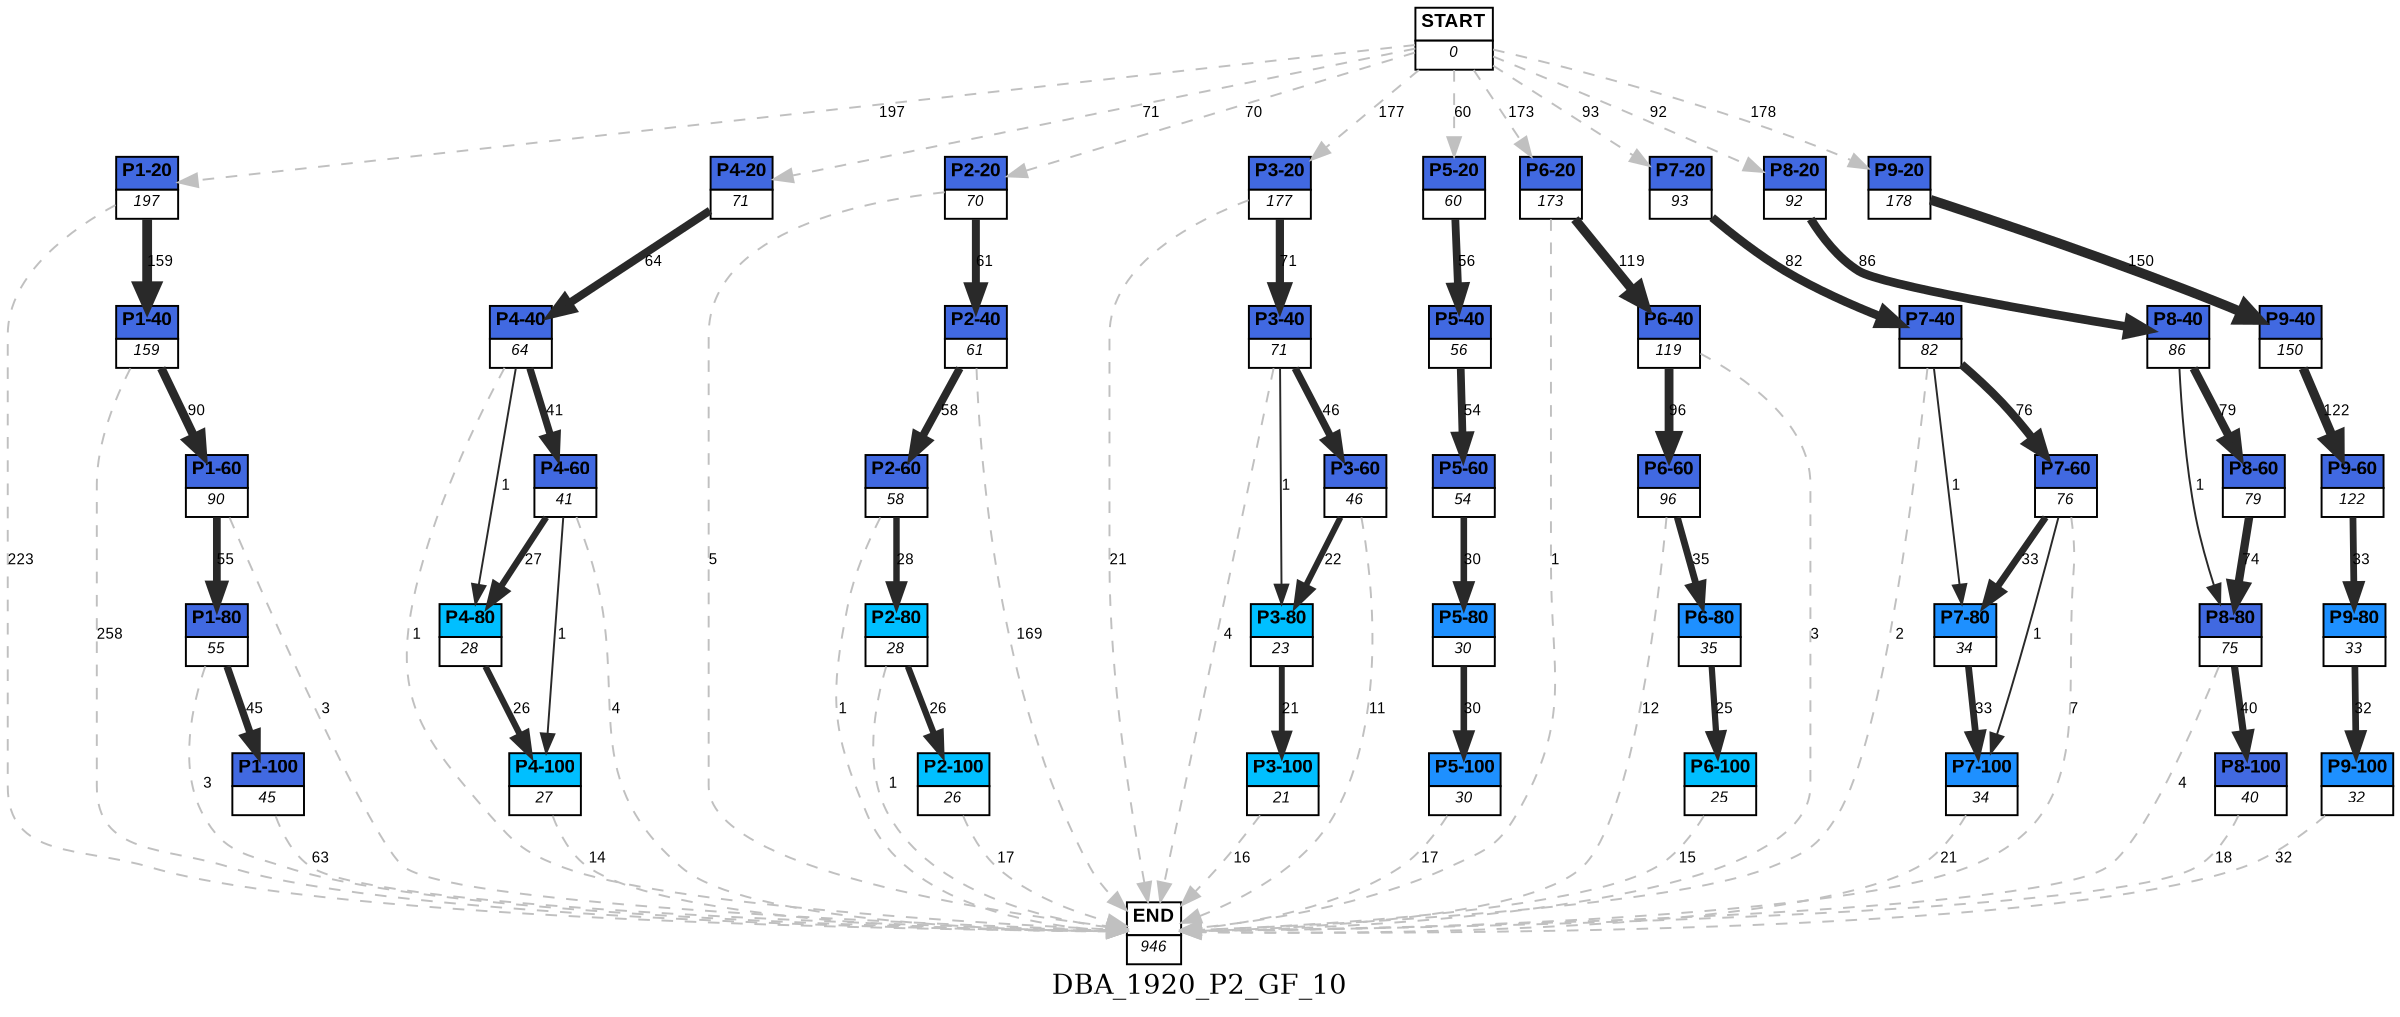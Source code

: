 digraph DBA_1920_P2_GF_10 {
	label=DBA_1920_P2_GF_10;
	dpi = 150
	size="16,11!";
	margin = 0;
"START" [shape=plain, label=<<table border="0" cellborder="1" cellspacing="0"><tr><td bgcolor="white"><FONT face="Arial" POINT-SIZE="10"><b>START</b></FONT></td></tr><tr><td bgcolor="white"><FONT face="Arial" POINT-SIZE="8"><i>0</i></FONT></td></tr></table>>]

"P1-20" [shape=plain, label=<<table border="0" cellborder="1" cellspacing="0"><tr><td bgcolor="royalblue"><FONT face="Arial" POINT-SIZE="10"><b>P1-20</b></FONT></td></tr><tr><td bgcolor="white"><FONT face="Arial" POINT-SIZE="8"><i>197</i></FONT></td></tr></table>>]

"P4-20" [shape=plain, label=<<table border="0" cellborder="1" cellspacing="0"><tr><td bgcolor="royalblue"><FONT face="Arial" POINT-SIZE="10"><b>P4-20</b></FONT></td></tr><tr><td bgcolor="white"><FONT face="Arial" POINT-SIZE="8"><i>71</i></FONT></td></tr></table>>]

"P4-40" [shape=plain, label=<<table border="0" cellborder="1" cellspacing="0"><tr><td bgcolor="royalblue"><FONT face="Arial" POINT-SIZE="10"><b>P4-40</b></FONT></td></tr><tr><td bgcolor="white"><FONT face="Arial" POINT-SIZE="8"><i>64</i></FONT></td></tr></table>>]

"P1-40" [shape=plain, label=<<table border="0" cellborder="1" cellspacing="0"><tr><td bgcolor="royalblue"><FONT face="Arial" POINT-SIZE="10"><b>P1-40</b></FONT></td></tr><tr><td bgcolor="white"><FONT face="Arial" POINT-SIZE="8"><i>159</i></FONT></td></tr></table>>]

"P2-20" [shape=plain, label=<<table border="0" cellborder="1" cellspacing="0"><tr><td bgcolor="royalblue"><FONT face="Arial" POINT-SIZE="10"><b>P2-20</b></FONT></td></tr><tr><td bgcolor="white"><FONT face="Arial" POINT-SIZE="8"><i>70</i></FONT></td></tr></table>>]

"P2-40" [shape=plain, label=<<table border="0" cellborder="1" cellspacing="0"><tr><td bgcolor="royalblue"><FONT face="Arial" POINT-SIZE="10"><b>P2-40</b></FONT></td></tr><tr><td bgcolor="white"><FONT face="Arial" POINT-SIZE="8"><i>61</i></FONT></td></tr></table>>]

"P5-20" [shape=plain, label=<<table border="0" cellborder="1" cellspacing="0"><tr><td bgcolor="royalblue"><FONT face="Arial" POINT-SIZE="10"><b>P5-20</b></FONT></td></tr><tr><td bgcolor="white"><FONT face="Arial" POINT-SIZE="8"><i>60</i></FONT></td></tr></table>>]

"P5-40" [shape=plain, label=<<table border="0" cellborder="1" cellspacing="0"><tr><td bgcolor="royalblue"><FONT face="Arial" POINT-SIZE="10"><b>P5-40</b></FONT></td></tr><tr><td bgcolor="white"><FONT face="Arial" POINT-SIZE="8"><i>56</i></FONT></td></tr></table>>]

"P3-20" [shape=plain, label=<<table border="0" cellborder="1" cellspacing="0"><tr><td bgcolor="royalblue"><FONT face="Arial" POINT-SIZE="10"><b>P3-20</b></FONT></td></tr><tr><td bgcolor="white"><FONT face="Arial" POINT-SIZE="8"><i>177</i></FONT></td></tr></table>>]

"P3-40" [shape=plain, label=<<table border="0" cellborder="1" cellspacing="0"><tr><td bgcolor="royalblue"><FONT face="Arial" POINT-SIZE="10"><b>P3-40</b></FONT></td></tr><tr><td bgcolor="white"><FONT face="Arial" POINT-SIZE="8"><i>71</i></FONT></td></tr></table>>]

"P1-60" [shape=plain, label=<<table border="0" cellborder="1" cellspacing="0"><tr><td bgcolor="royalblue"><FONT face="Arial" POINT-SIZE="10"><b>P1-60</b></FONT></td></tr><tr><td bgcolor="white"><FONT face="Arial" POINT-SIZE="8"><i>90</i></FONT></td></tr></table>>]

"P1-80" [shape=plain, label=<<table border="0" cellborder="1" cellspacing="0"><tr><td bgcolor="royalblue"><FONT face="Arial" POINT-SIZE="10"><b>P1-80</b></FONT></td></tr><tr><td bgcolor="white"><FONT face="Arial" POINT-SIZE="8"><i>55</i></FONT></td></tr></table>>]

"P1-100" [shape=plain, label=<<table border="0" cellborder="1" cellspacing="0"><tr><td bgcolor="royalblue"><FONT face="Arial" POINT-SIZE="10"><b>P1-100</b></FONT></td></tr><tr><td bgcolor="white"><FONT face="Arial" POINT-SIZE="8"><i>45</i></FONT></td></tr></table>>]

"P2-60" [shape=plain, label=<<table border="0" cellborder="1" cellspacing="0"><tr><td bgcolor="royalblue"><FONT face="Arial" POINT-SIZE="10"><b>P2-60</b></FONT></td></tr><tr><td bgcolor="white"><FONT face="Arial" POINT-SIZE="8"><i>58</i></FONT></td></tr></table>>]

"P2-80" [shape=plain, label=<<table border="0" cellborder="1" cellspacing="0"><tr><td bgcolor="deepskyblue"><FONT face="Arial" POINT-SIZE="10"><b>P2-80</b></FONT></td></tr><tr><td bgcolor="white"><FONT face="Arial" POINT-SIZE="8"><i>28</i></FONT></td></tr></table>>]

"P2-100" [shape=plain, label=<<table border="0" cellborder="1" cellspacing="0"><tr><td bgcolor="deepskyblue"><FONT face="Arial" POINT-SIZE="10"><b>P2-100</b></FONT></td></tr><tr><td bgcolor="white"><FONT face="Arial" POINT-SIZE="8"><i>26</i></FONT></td></tr></table>>]

"P3-60" [shape=plain, label=<<table border="0" cellborder="1" cellspacing="0"><tr><td bgcolor="royalblue"><FONT face="Arial" POINT-SIZE="10"><b>P3-60</b></FONT></td></tr><tr><td bgcolor="white"><FONT face="Arial" POINT-SIZE="8"><i>46</i></FONT></td></tr></table>>]

"P4-60" [shape=plain, label=<<table border="0" cellborder="1" cellspacing="0"><tr><td bgcolor="royalblue"><FONT face="Arial" POINT-SIZE="10"><b>P4-60</b></FONT></td></tr><tr><td bgcolor="white"><FONT face="Arial" POINT-SIZE="8"><i>41</i></FONT></td></tr></table>>]

"P5-60" [shape=plain, label=<<table border="0" cellborder="1" cellspacing="0"><tr><td bgcolor="royalblue"><FONT face="Arial" POINT-SIZE="10"><b>P5-60</b></FONT></td></tr><tr><td bgcolor="white"><FONT face="Arial" POINT-SIZE="8"><i>54</i></FONT></td></tr></table>>]

"P5-80" [shape=plain, label=<<table border="0" cellborder="1" cellspacing="0"><tr><td bgcolor="dodgerblue"><FONT face="Arial" POINT-SIZE="10"><b>P5-80</b></FONT></td></tr><tr><td bgcolor="white"><FONT face="Arial" POINT-SIZE="8"><i>30</i></FONT></td></tr></table>>]

"P5-100" [shape=plain, label=<<table border="0" cellborder="1" cellspacing="0"><tr><td bgcolor="dodgerblue"><FONT face="Arial" POINT-SIZE="10"><b>P5-100</b></FONT></td></tr><tr><td bgcolor="white"><FONT face="Arial" POINT-SIZE="8"><i>30</i></FONT></td></tr></table>>]

"P3-80" [shape=plain, label=<<table border="0" cellborder="1" cellspacing="0"><tr><td bgcolor="deepskyblue"><FONT face="Arial" POINT-SIZE="10"><b>P3-80</b></FONT></td></tr><tr><td bgcolor="white"><FONT face="Arial" POINT-SIZE="8"><i>23</i></FONT></td></tr></table>>]

"P3-100" [shape=plain, label=<<table border="0" cellborder="1" cellspacing="0"><tr><td bgcolor="deepskyblue"><FONT face="Arial" POINT-SIZE="10"><b>P3-100</b></FONT></td></tr><tr><td bgcolor="white"><FONT face="Arial" POINT-SIZE="8"><i>21</i></FONT></td></tr></table>>]

"P4-80" [shape=plain, label=<<table border="0" cellborder="1" cellspacing="0"><tr><td bgcolor="deepskyblue"><FONT face="Arial" POINT-SIZE="10"><b>P4-80</b></FONT></td></tr><tr><td bgcolor="white"><FONT face="Arial" POINT-SIZE="8"><i>28</i></FONT></td></tr></table>>]

"P4-100" [shape=plain, label=<<table border="0" cellborder="1" cellspacing="0"><tr><td bgcolor="deepskyblue"><FONT face="Arial" POINT-SIZE="10"><b>P4-100</b></FONT></td></tr><tr><td bgcolor="white"><FONT face="Arial" POINT-SIZE="8"><i>27</i></FONT></td></tr></table>>]

"P6-20" [shape=plain, label=<<table border="0" cellborder="1" cellspacing="0"><tr><td bgcolor="royalblue"><FONT face="Arial" POINT-SIZE="10"><b>P6-20</b></FONT></td></tr><tr><td bgcolor="white"><FONT face="Arial" POINT-SIZE="8"><i>173</i></FONT></td></tr></table>>]

"P6-40" [shape=plain, label=<<table border="0" cellborder="1" cellspacing="0"><tr><td bgcolor="royalblue"><FONT face="Arial" POINT-SIZE="10"><b>P6-40</b></FONT></td></tr><tr><td bgcolor="white"><FONT face="Arial" POINT-SIZE="8"><i>119</i></FONT></td></tr></table>>]

"P6-60" [shape=plain, label=<<table border="0" cellborder="1" cellspacing="0"><tr><td bgcolor="royalblue"><FONT face="Arial" POINT-SIZE="10"><b>P6-60</b></FONT></td></tr><tr><td bgcolor="white"><FONT face="Arial" POINT-SIZE="8"><i>96</i></FONT></td></tr></table>>]

"P7-20" [shape=plain, label=<<table border="0" cellborder="1" cellspacing="0"><tr><td bgcolor="royalblue"><FONT face="Arial" POINT-SIZE="10"><b>P7-20</b></FONT></td></tr><tr><td bgcolor="white"><FONT face="Arial" POINT-SIZE="8"><i>93</i></FONT></td></tr></table>>]

"P7-40" [shape=plain, label=<<table border="0" cellborder="1" cellspacing="0"><tr><td bgcolor="royalblue"><FONT face="Arial" POINT-SIZE="10"><b>P7-40</b></FONT></td></tr><tr><td bgcolor="white"><FONT face="Arial" POINT-SIZE="8"><i>82</i></FONT></td></tr></table>>]

"P8-20" [shape=plain, label=<<table border="0" cellborder="1" cellspacing="0"><tr><td bgcolor="royalblue"><FONT face="Arial" POINT-SIZE="10"><b>P8-20</b></FONT></td></tr><tr><td bgcolor="white"><FONT face="Arial" POINT-SIZE="8"><i>92</i></FONT></td></tr></table>>]

"P8-40" [shape=plain, label=<<table border="0" cellborder="1" cellspacing="0"><tr><td bgcolor="royalblue"><FONT face="Arial" POINT-SIZE="10"><b>P8-40</b></FONT></td></tr><tr><td bgcolor="white"><FONT face="Arial" POINT-SIZE="8"><i>86</i></FONT></td></tr></table>>]

"P8-60" [shape=plain, label=<<table border="0" cellborder="1" cellspacing="0"><tr><td bgcolor="royalblue"><FONT face="Arial" POINT-SIZE="10"><b>P8-60</b></FONT></td></tr><tr><td bgcolor="white"><FONT face="Arial" POINT-SIZE="8"><i>79</i></FONT></td></tr></table>>]

"P8-80" [shape=plain, label=<<table border="0" cellborder="1" cellspacing="0"><tr><td bgcolor="royalblue"><FONT face="Arial" POINT-SIZE="10"><b>P8-80</b></FONT></td></tr><tr><td bgcolor="white"><FONT face="Arial" POINT-SIZE="8"><i>75</i></FONT></td></tr></table>>]

"P9-20" [shape=plain, label=<<table border="0" cellborder="1" cellspacing="0"><tr><td bgcolor="royalblue"><FONT face="Arial" POINT-SIZE="10"><b>P9-20</b></FONT></td></tr><tr><td bgcolor="white"><FONT face="Arial" POINT-SIZE="8"><i>178</i></FONT></td></tr></table>>]

"P9-40" [shape=plain, label=<<table border="0" cellborder="1" cellspacing="0"><tr><td bgcolor="royalblue"><FONT face="Arial" POINT-SIZE="10"><b>P9-40</b></FONT></td></tr><tr><td bgcolor="white"><FONT face="Arial" POINT-SIZE="8"><i>150</i></FONT></td></tr></table>>]

"P7-60" [shape=plain, label=<<table border="0" cellborder="1" cellspacing="0"><tr><td bgcolor="royalblue"><FONT face="Arial" POINT-SIZE="10"><b>P7-60</b></FONT></td></tr><tr><td bgcolor="white"><FONT face="Arial" POINT-SIZE="8"><i>76</i></FONT></td></tr></table>>]

"P6-80" [shape=plain, label=<<table border="0" cellborder="1" cellspacing="0"><tr><td bgcolor="dodgerblue"><FONT face="Arial" POINT-SIZE="10"><b>P6-80</b></FONT></td></tr><tr><td bgcolor="white"><FONT face="Arial" POINT-SIZE="8"><i>35</i></FONT></td></tr></table>>]

"P6-100" [shape=plain, label=<<table border="0" cellborder="1" cellspacing="0"><tr><td bgcolor="deepskyblue"><FONT face="Arial" POINT-SIZE="10"><b>P6-100</b></FONT></td></tr><tr><td bgcolor="white"><FONT face="Arial" POINT-SIZE="8"><i>25</i></FONT></td></tr></table>>]

"P7-80" [shape=plain, label=<<table border="0" cellborder="1" cellspacing="0"><tr><td bgcolor="dodgerblue"><FONT face="Arial" POINT-SIZE="10"><b>P7-80</b></FONT></td></tr><tr><td bgcolor="white"><FONT face="Arial" POINT-SIZE="8"><i>34</i></FONT></td></tr></table>>]

"P7-100" [shape=plain, label=<<table border="0" cellborder="1" cellspacing="0"><tr><td bgcolor="dodgerblue"><FONT face="Arial" POINT-SIZE="10"><b>P7-100</b></FONT></td></tr><tr><td bgcolor="white"><FONT face="Arial" POINT-SIZE="8"><i>34</i></FONT></td></tr></table>>]

"P8-100" [shape=plain, label=<<table border="0" cellborder="1" cellspacing="0"><tr><td bgcolor="royalblue"><FONT face="Arial" POINT-SIZE="10"><b>P8-100</b></FONT></td></tr><tr><td bgcolor="white"><FONT face="Arial" POINT-SIZE="8"><i>40</i></FONT></td></tr></table>>]

"P9-60" [shape=plain, label=<<table border="0" cellborder="1" cellspacing="0"><tr><td bgcolor="royalblue"><FONT face="Arial" POINT-SIZE="10"><b>P9-60</b></FONT></td></tr><tr><td bgcolor="white"><FONT face="Arial" POINT-SIZE="8"><i>122</i></FONT></td></tr></table>>]

"P9-80" [shape=plain, label=<<table border="0" cellborder="1" cellspacing="0"><tr><td bgcolor="dodgerblue"><FONT face="Arial" POINT-SIZE="10"><b>P9-80</b></FONT></td></tr><tr><td bgcolor="white"><FONT face="Arial" POINT-SIZE="8"><i>33</i></FONT></td></tr></table>>]

"P9-100" [shape=plain, label=<<table border="0" cellborder="1" cellspacing="0"><tr><td bgcolor="dodgerblue"><FONT face="Arial" POINT-SIZE="10"><b>P9-100</b></FONT></td></tr><tr><td bgcolor="white"><FONT face="Arial" POINT-SIZE="8"><i>32</i></FONT></td></tr></table>>]

"END" [shape=plain, label=<<table border="0" cellborder="1" cellspacing="0"><tr><td bgcolor="white"><FONT face="Arial" POINT-SIZE="10"><b>END</b></FONT></td></tr><tr><td bgcolor="white"><FONT face="Arial" POINT-SIZE="8"><i>946</i></FONT></td></tr></table>>]

"START" -> "P1-20" [ style = dashed color=grey label ="197" labelfloat=false fontname="Arial" fontsize=8]

"START" -> "P4-20" [ style = dashed color=grey label ="71" labelfloat=false fontname="Arial" fontsize=8]

"START" -> "P2-20" [ style = dashed color=grey label ="70" labelfloat=false fontname="Arial" fontsize=8]

"START" -> "P5-20" [ style = dashed color=grey label ="60" labelfloat=false fontname="Arial" fontsize=8]

"START" -> "P3-20" [ style = dashed color=grey label ="177" labelfloat=false fontname="Arial" fontsize=8]

"START" -> "P6-20" [ style = dashed color=grey label ="173" labelfloat=false fontname="Arial" fontsize=8]

"START" -> "P7-20" [ style = dashed color=grey label ="93" labelfloat=false fontname="Arial" fontsize=8]

"START" -> "P8-20" [ style = dashed color=grey label ="92" labelfloat=false fontname="Arial" fontsize=8]

"START" -> "P9-20" [ style = dashed color=grey label ="178" labelfloat=false fontname="Arial" fontsize=8]

"P1-20" -> "P1-40" [ color=grey16 penwidth = "5.06890420222023"label ="159" labelfloat=false fontname="Arial" fontsize=8]

"P1-20" -> "END" [ style = dashed color=grey label ="223" labelfloat=false fontname="Arial" fontsize=8]

"P4-20" -> "P4-40" [ color=grey16 penwidth = "4.15888308335967"label ="64" labelfloat=false fontname="Arial" fontsize=8]

"P4-40" -> "P4-60" [ color=grey16 penwidth = "3.71357206670431"label ="41" labelfloat=false fontname="Arial" fontsize=8]

"P4-40" -> "P4-80" [ color=grey16 penwidth = "1"label ="1" labelfloat=false fontname="Arial" fontsize=8]

"P4-40" -> "END" [ style = dashed color=grey label ="1" labelfloat=false fontname="Arial" fontsize=8]

"P1-40" -> "P1-60" [ color=grey16 penwidth = "4.49980967033027"label ="90" labelfloat=false fontname="Arial" fontsize=8]

"P1-40" -> "END" [ style = dashed color=grey label ="258" labelfloat=false fontname="Arial" fontsize=8]

"P2-20" -> "P2-40" [ color=grey16 penwidth = "4.11087386417331"label ="61" labelfloat=false fontname="Arial" fontsize=8]

"P2-20" -> "END" [ style = dashed color=grey label ="5" labelfloat=false fontname="Arial" fontsize=8]

"P2-40" -> "P2-60" [ color=grey16 penwidth = "4.06044301054642"label ="58" labelfloat=false fontname="Arial" fontsize=8]

"P2-40" -> "END" [ style = dashed color=grey label ="169" labelfloat=false fontname="Arial" fontsize=8]

"P5-20" -> "P5-40" [ color=grey16 penwidth = "4.02535169073515"label ="56" labelfloat=false fontname="Arial" fontsize=8]

"P5-40" -> "P5-60" [ color=grey16 penwidth = "3.98898404656427"label ="54" labelfloat=false fontname="Arial" fontsize=8]

"P3-20" -> "P3-40" [ color=grey16 penwidth = "4.26267987704132"label ="71" labelfloat=false fontname="Arial" fontsize=8]

"P3-20" -> "END" [ style = dashed color=grey label ="21" labelfloat=false fontname="Arial" fontsize=8]

"P3-40" -> "P3-60" [ color=grey16 penwidth = "3.8286413964891"label ="46" labelfloat=false fontname="Arial" fontsize=8]

"P3-40" -> "P3-80" [ color=grey16 penwidth = "1"label ="1" labelfloat=false fontname="Arial" fontsize=8]

"P3-40" -> "END" [ style = dashed color=grey label ="4" labelfloat=false fontname="Arial" fontsize=8]

"P1-60" -> "P1-80" [ color=grey16 penwidth = "4.00733318523247"label ="55" labelfloat=false fontname="Arial" fontsize=8]

"P1-60" -> "END" [ style = dashed color=grey label ="3" labelfloat=false fontname="Arial" fontsize=8]

"P1-80" -> "P1-100" [ color=grey16 penwidth = "3.80666248977032"label ="45" labelfloat=false fontname="Arial" fontsize=8]

"P1-80" -> "END" [ style = dashed color=grey label ="3" labelfloat=false fontname="Arial" fontsize=8]

"P1-100" -> "END" [ style = dashed color=grey label ="63" labelfloat=false fontname="Arial" fontsize=8]

"P2-60" -> "P2-80" [ color=grey16 penwidth = "3.3322045101752"label ="28" labelfloat=false fontname="Arial" fontsize=8]

"P2-60" -> "END" [ style = dashed color=grey label ="1" labelfloat=false fontname="Arial" fontsize=8]

"P2-80" -> "P2-100" [ color=grey16 penwidth = "3.25809653802148"label ="26" labelfloat=false fontname="Arial" fontsize=8]

"P2-80" -> "END" [ style = dashed color=grey label ="1" labelfloat=false fontname="Arial" fontsize=8]

"P2-100" -> "END" [ style = dashed color=grey label ="17" labelfloat=false fontname="Arial" fontsize=8]

"P3-60" -> "P3-80" [ color=grey16 penwidth = "3.09104245335832"label ="22" labelfloat=false fontname="Arial" fontsize=8]

"P3-60" -> "END" [ style = dashed color=grey label ="11" labelfloat=false fontname="Arial" fontsize=8]

"P4-60" -> "P4-80" [ color=grey16 penwidth = "3.29583686600433"label ="27" labelfloat=false fontname="Arial" fontsize=8]

"P4-60" -> "P4-100" [ color=grey16 penwidth = "1"label ="1" labelfloat=false fontname="Arial" fontsize=8]

"P4-60" -> "END" [ style = dashed color=grey label ="4" labelfloat=false fontname="Arial" fontsize=8]

"P5-60" -> "P5-80" [ color=grey16 penwidth = "3.40119738166216"label ="30" labelfloat=false fontname="Arial" fontsize=8]

"P5-80" -> "P5-100" [ color=grey16 penwidth = "3.40119738166216"label ="30" labelfloat=false fontname="Arial" fontsize=8]

"P5-100" -> "END" [ style = dashed color=grey label ="17" labelfloat=false fontname="Arial" fontsize=8]

"P3-80" -> "P3-100" [ color=grey16 penwidth = "3.04452243772342"label ="21" labelfloat=false fontname="Arial" fontsize=8]

"P3-100" -> "END" [ style = dashed color=grey label ="16" labelfloat=false fontname="Arial" fontsize=8]

"P4-80" -> "P4-100" [ color=grey16 penwidth = "3.25809653802148"label ="26" labelfloat=false fontname="Arial" fontsize=8]

"P4-100" -> "END" [ style = dashed color=grey label ="14" labelfloat=false fontname="Arial" fontsize=8]

"P6-20" -> "P6-40" [ color=grey16 penwidth = "4.77912349311153"label ="119" labelfloat=false fontname="Arial" fontsize=8]

"P6-20" -> "END" [ style = dashed color=grey label ="1" labelfloat=false fontname="Arial" fontsize=8]

"P6-40" -> "P6-60" [ color=grey16 penwidth = "4.56434819146784"label ="96" labelfloat=false fontname="Arial" fontsize=8]

"P6-40" -> "END" [ style = dashed color=grey label ="3" labelfloat=false fontname="Arial" fontsize=8]

"P6-60" -> "P6-80" [ color=grey16 penwidth = "3.55534806148941"label ="35" labelfloat=false fontname="Arial" fontsize=8]

"P6-60" -> "END" [ style = dashed color=grey label ="12" labelfloat=false fontname="Arial" fontsize=8]

"P7-20" -> "P7-40" [ color=grey16 penwidth = "4.40671924726425"label ="82" labelfloat=false fontname="Arial" fontsize=8]

"P7-40" -> "P7-60" [ color=grey16 penwidth = "4.33073334028633"label ="76" labelfloat=false fontname="Arial" fontsize=8]

"P7-40" -> "P7-80" [ color=grey16 penwidth = "1"label ="1" labelfloat=false fontname="Arial" fontsize=8]

"P7-40" -> "END" [ style = dashed color=grey label ="2" labelfloat=false fontname="Arial" fontsize=8]

"P8-20" -> "P8-40" [ color=grey16 penwidth = "4.45434729625351"label ="86" labelfloat=false fontname="Arial" fontsize=8]

"P8-40" -> "P8-60" [ color=grey16 penwidth = "4.36944785246702"label ="79" labelfloat=false fontname="Arial" fontsize=8]

"P8-40" -> "P8-80" [ color=grey16 penwidth = "1"label ="1" labelfloat=false fontname="Arial" fontsize=8]

"P8-60" -> "P8-80" [ color=grey16 penwidth = "4.30406509320417"label ="74" labelfloat=false fontname="Arial" fontsize=8]

"P8-80" -> "P8-100" [ color=grey16 penwidth = "3.68887945411394"label ="40" labelfloat=false fontname="Arial" fontsize=8]

"P8-80" -> "END" [ style = dashed color=grey label ="4" labelfloat=false fontname="Arial" fontsize=8]

"P9-20" -> "P9-40" [ color=grey16 penwidth = "5.01063529409626"label ="150" labelfloat=false fontname="Arial" fontsize=8]

"P9-40" -> "P9-60" [ color=grey16 penwidth = "4.80402104473326"label ="122" labelfloat=false fontname="Arial" fontsize=8]

"P7-60" -> "P7-80" [ color=grey16 penwidth = "3.49650756146648"label ="33" labelfloat=false fontname="Arial" fontsize=8]

"P7-60" -> "P7-100" [ color=grey16 penwidth = "1"label ="1" labelfloat=false fontname="Arial" fontsize=8]

"P7-60" -> "END" [ style = dashed color=grey label ="7" labelfloat=false fontname="Arial" fontsize=8]

"P6-80" -> "P6-100" [ color=grey16 penwidth = "3.2188758248682"label ="25" labelfloat=false fontname="Arial" fontsize=8]

"P6-100" -> "END" [ style = dashed color=grey label ="15" labelfloat=false fontname="Arial" fontsize=8]

"P7-80" -> "P7-100" [ color=grey16 penwidth = "3.49650756146648"label ="33" labelfloat=false fontname="Arial" fontsize=8]

"P7-100" -> "END" [ style = dashed color=grey label ="21" labelfloat=false fontname="Arial" fontsize=8]

"P8-100" -> "END" [ style = dashed color=grey label ="18" labelfloat=false fontname="Arial" fontsize=8]

"P9-60" -> "P9-80" [ color=grey16 penwidth = "3.49650756146648"label ="33" labelfloat=false fontname="Arial" fontsize=8]

"P9-80" -> "P9-100" [ color=grey16 penwidth = "3.46573590279973"label ="32" labelfloat=false fontname="Arial" fontsize=8]

"P9-100" -> "END" [ style = dashed color=grey label ="32" labelfloat=false fontname="Arial" fontsize=8]

}
